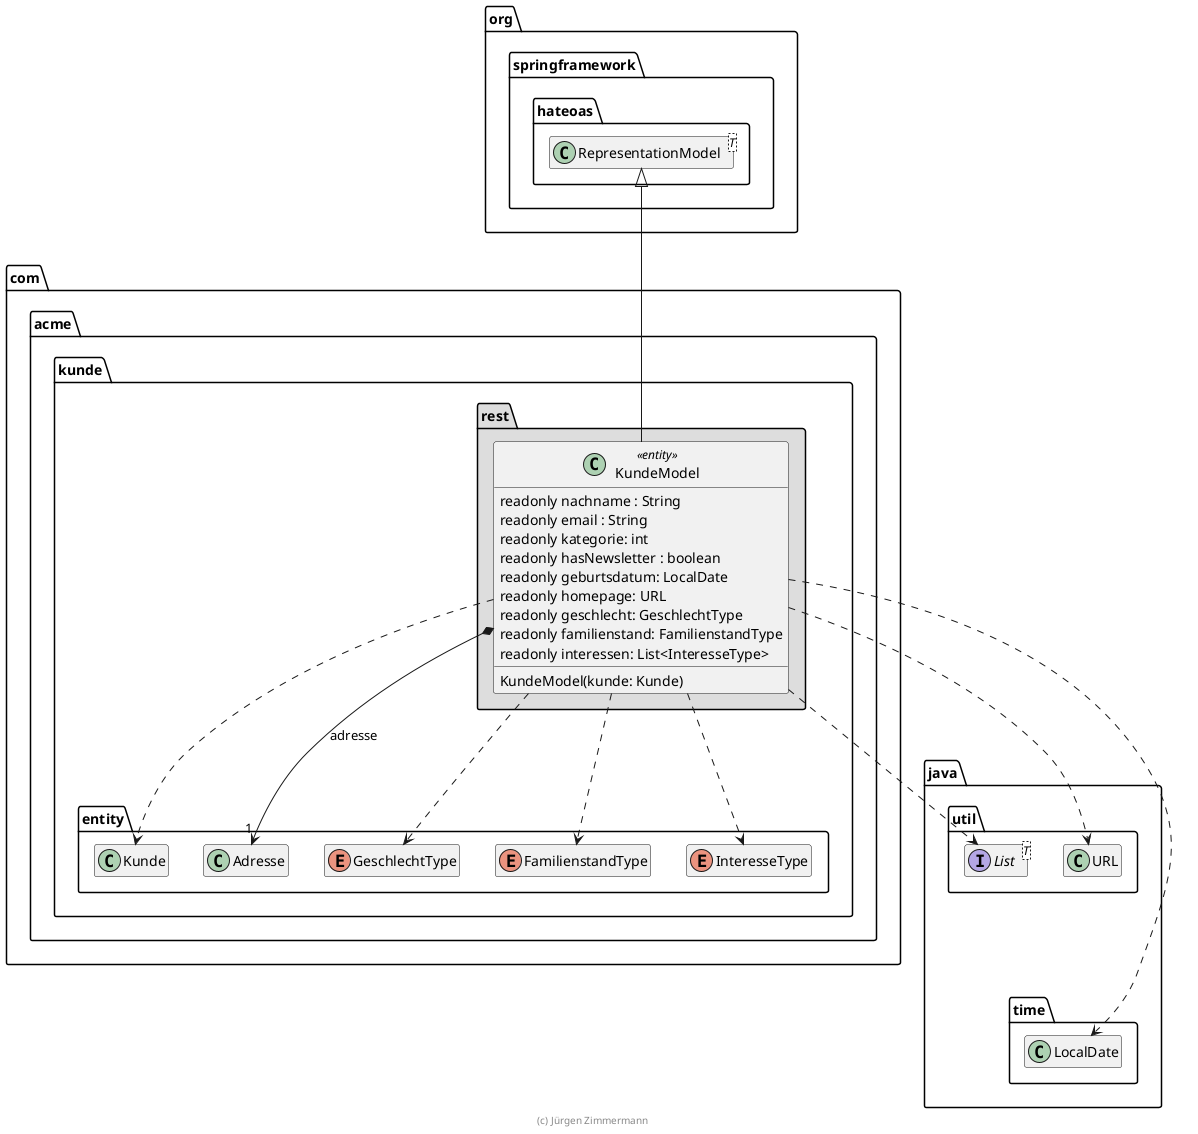 ' Copyright (C) 2019 - present Juergen Zimmermann, Hochschule Karlsruhe
'
' This program is free software: you can redistribute it and/or modify
' it under the terms of the GNU General Public License as published by
' the Free Software Foundation, either version 3 of the License, or
' (at your option) any later version.
'
' This program is distributed in the hope that it will be useful,
' but WITHOUT ANY WARRANTY; without even the implied warranty of
' MERCHANTABILITY or FITNESS FOR A PARTICULAR PURPOSE.  See the
' GNU General Public License for more details.
'
' You should have received a copy of the GNU General Public License
' along with this program.  If not, see <https://www.gnu.org/licenses/>.
@startuml KundeModel

skinparam classAttributeIconSize 0
' skinparam monochrome true

package java {
    package util {
        interface List<T>
        class URL
    }

    package time {
        class LocalDate
    }

    URL .[hidden].> LocalDate
}

package org.springframework.hateoas {
    class RepresentationModel<T>
}

package com.acme.kunde {
    package entity {
        class Kunde
        class Adresse

        enum GeschlechtType
        enum FamilienstandType
        enum InteresseType
    }

    package rest #DDDDDD {
        class KundeModel << entity >> {
            readonly nachname : String
            readonly email : String
            readonly kategorie: int
            readonly hasNewsletter : boolean
            readonly geburtsdatum: LocalDate
            readonly homepage: URL
            readonly geschlecht: GeschlechtType
            readonly familienstand: FamilienstandType
            readonly interessen: List<InteresseType>

            KundeModel(kunde: Kunde)
        }

        KundeModel *--> "1" Adresse : adresse
        KundeModel ..> GeschlechtType
        KundeModel ..> FamilienstandType
        KundeModel ..> InteresseType

        KundeModel -up-|> RepresentationModel

        KundeModel ..> Kunde
        KundeModel .right.> LocalDate
        KundeModel ..> URL
        KundeModel .right.> List
    }
}

hide empty members

footer (c) Jürgen Zimmermann

@enduml
